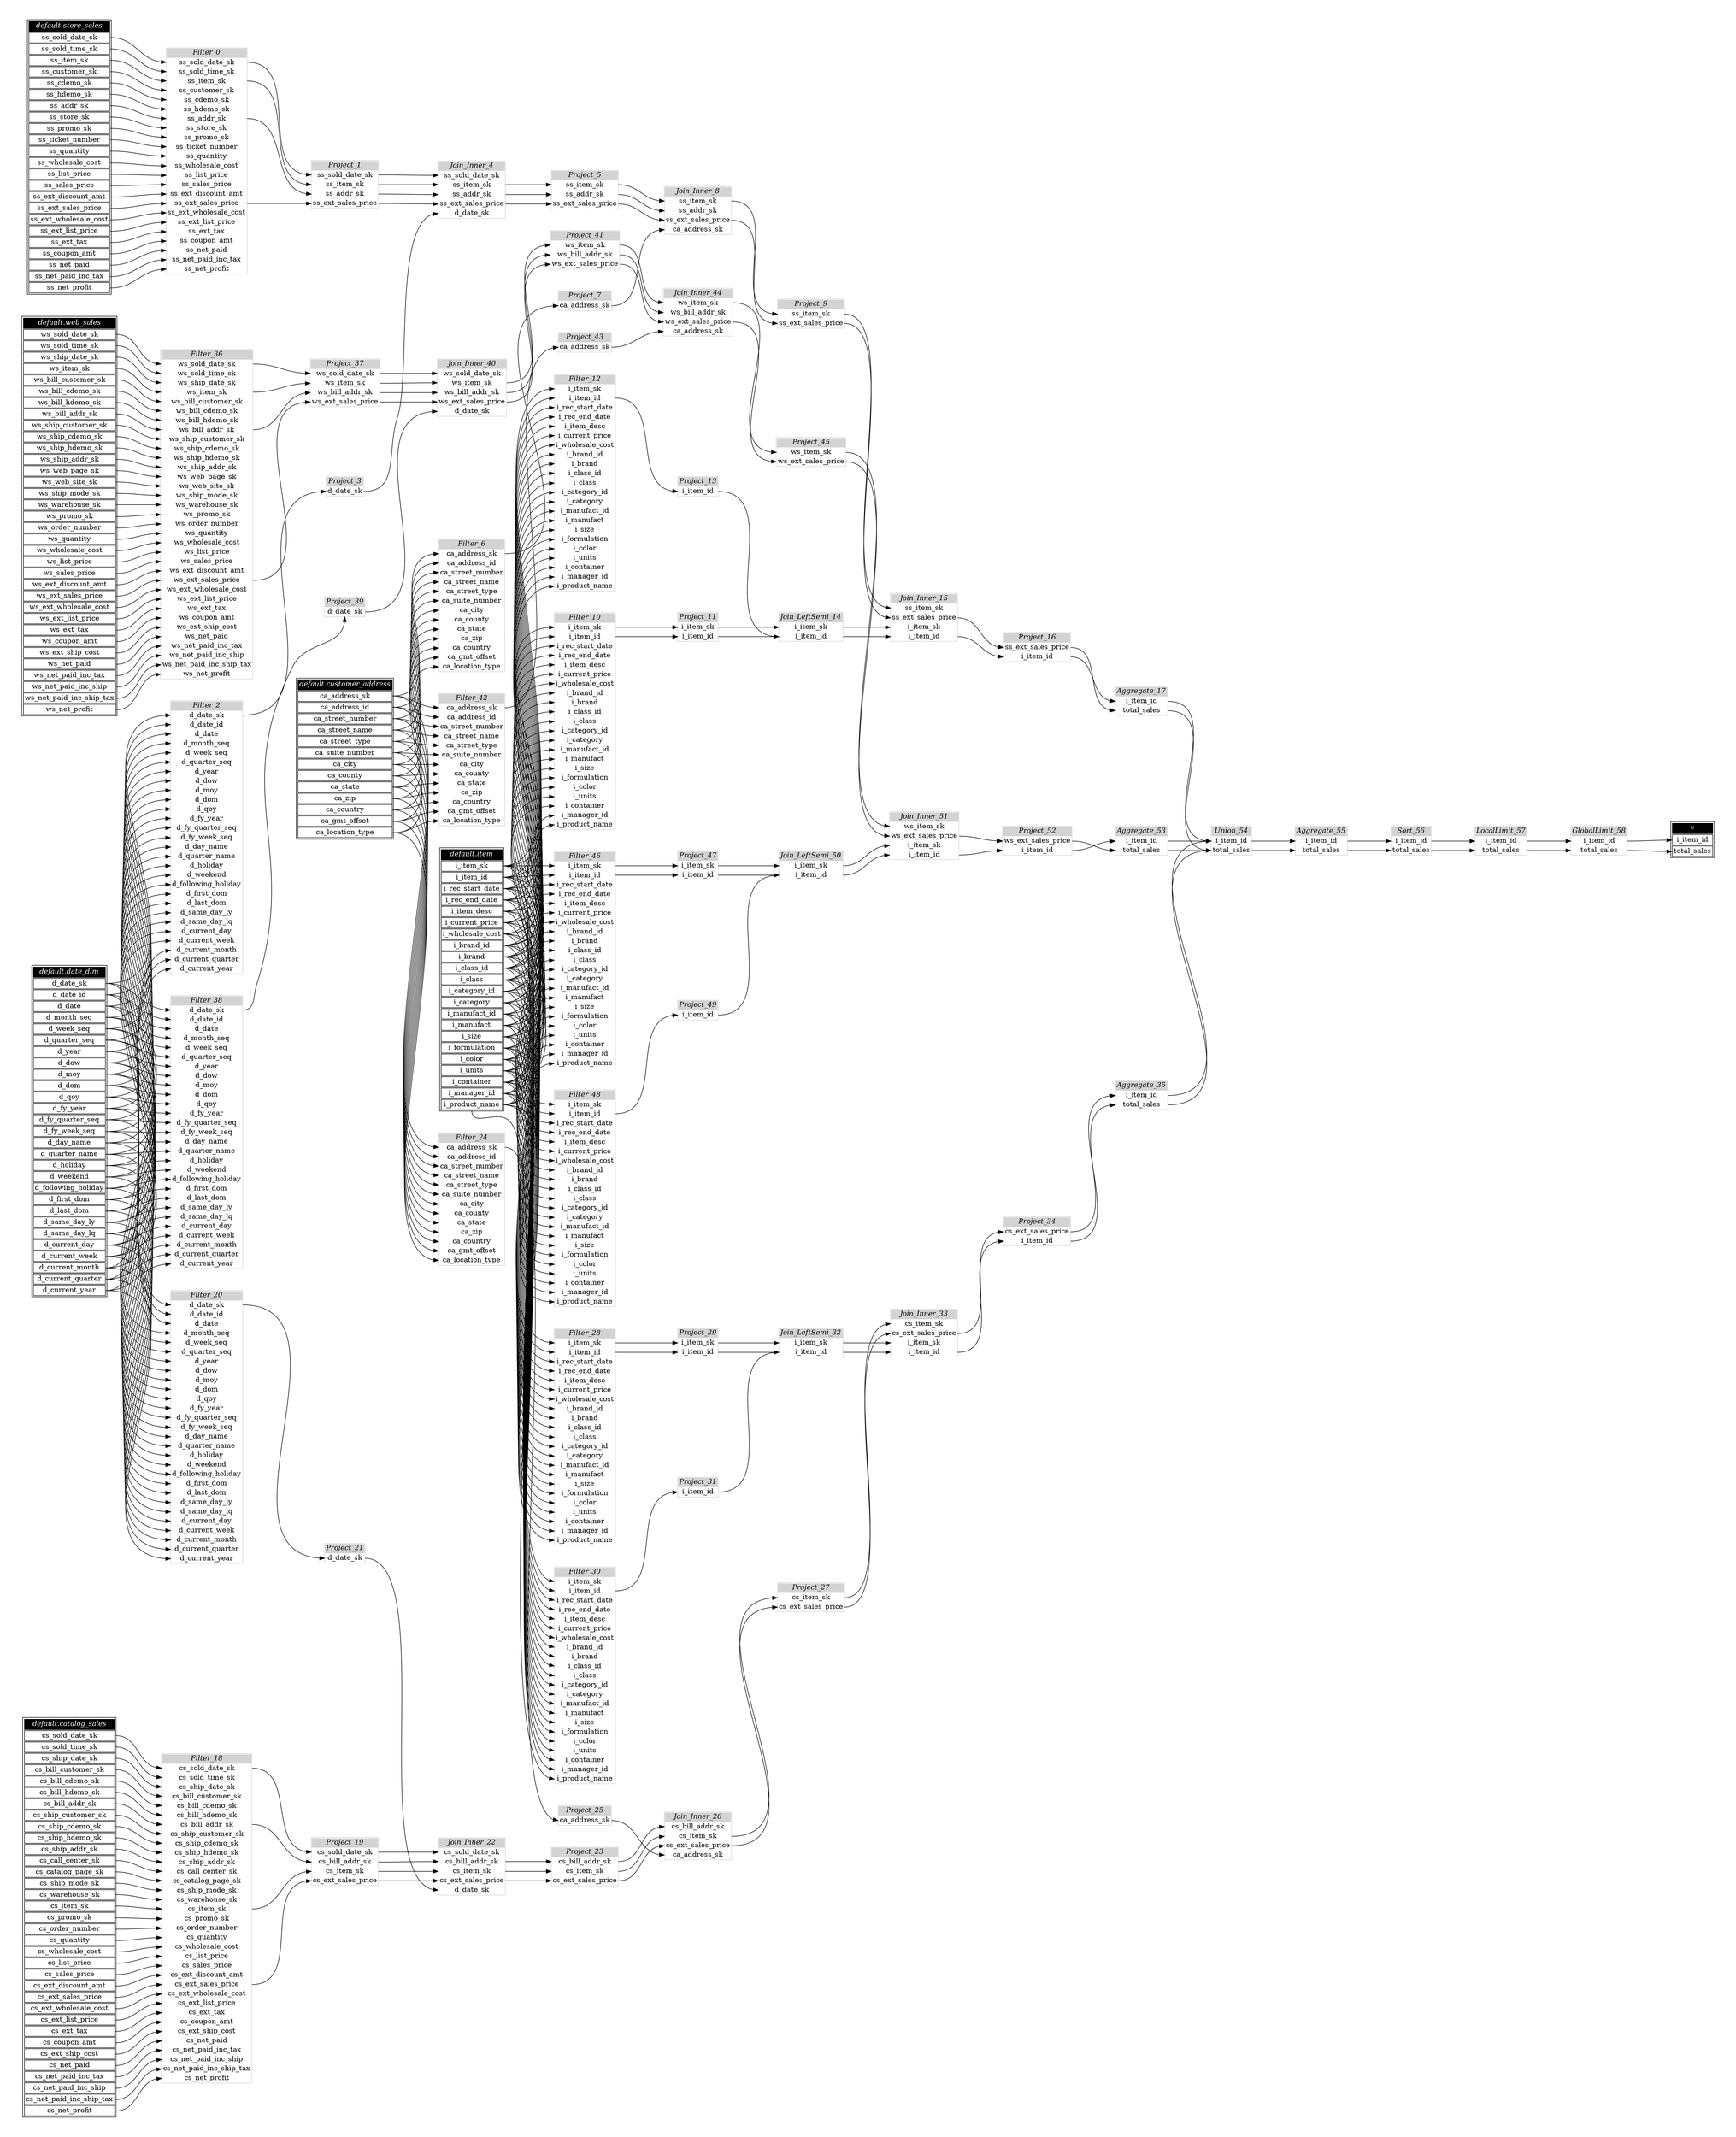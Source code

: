 // Automatically generated by TPCDSFlowTestSuite


digraph {
  graph [pad="0.5" nodesep="0.5" ranksep="1" fontname="Helvetica" rankdir=LR];
  node [shape=plaintext]

  
"Aggregate_17" [label=<
<table color="lightgray" border="1" cellborder="0" cellspacing="0">
  <tr><td bgcolor="lightgray" port="nodeName"><i>Aggregate_17</i></td></tr>
  <tr><td port="0">i_item_id</td></tr>
<tr><td port="1">total_sales</td></tr>
</table>>];
     

"Aggregate_35" [label=<
<table color="lightgray" border="1" cellborder="0" cellspacing="0">
  <tr><td bgcolor="lightgray" port="nodeName"><i>Aggregate_35</i></td></tr>
  <tr><td port="0">i_item_id</td></tr>
<tr><td port="1">total_sales</td></tr>
</table>>];
     

"Aggregate_53" [label=<
<table color="lightgray" border="1" cellborder="0" cellspacing="0">
  <tr><td bgcolor="lightgray" port="nodeName"><i>Aggregate_53</i></td></tr>
  <tr><td port="0">i_item_id</td></tr>
<tr><td port="1">total_sales</td></tr>
</table>>];
     

"Aggregate_55" [label=<
<table color="lightgray" border="1" cellborder="0" cellspacing="0">
  <tr><td bgcolor="lightgray" port="nodeName"><i>Aggregate_55</i></td></tr>
  <tr><td port="0">i_item_id</td></tr>
<tr><td port="1">total_sales</td></tr>
</table>>];
     

"Filter_0" [label=<
<table color="lightgray" border="1" cellborder="0" cellspacing="0">
  <tr><td bgcolor="lightgray" port="nodeName"><i>Filter_0</i></td></tr>
  <tr><td port="0">ss_sold_date_sk</td></tr>
<tr><td port="1">ss_sold_time_sk</td></tr>
<tr><td port="2">ss_item_sk</td></tr>
<tr><td port="3">ss_customer_sk</td></tr>
<tr><td port="4">ss_cdemo_sk</td></tr>
<tr><td port="5">ss_hdemo_sk</td></tr>
<tr><td port="6">ss_addr_sk</td></tr>
<tr><td port="7">ss_store_sk</td></tr>
<tr><td port="8">ss_promo_sk</td></tr>
<tr><td port="9">ss_ticket_number</td></tr>
<tr><td port="10">ss_quantity</td></tr>
<tr><td port="11">ss_wholesale_cost</td></tr>
<tr><td port="12">ss_list_price</td></tr>
<tr><td port="13">ss_sales_price</td></tr>
<tr><td port="14">ss_ext_discount_amt</td></tr>
<tr><td port="15">ss_ext_sales_price</td></tr>
<tr><td port="16">ss_ext_wholesale_cost</td></tr>
<tr><td port="17">ss_ext_list_price</td></tr>
<tr><td port="18">ss_ext_tax</td></tr>
<tr><td port="19">ss_coupon_amt</td></tr>
<tr><td port="20">ss_net_paid</td></tr>
<tr><td port="21">ss_net_paid_inc_tax</td></tr>
<tr><td port="22">ss_net_profit</td></tr>
</table>>];
     

"Filter_10" [label=<
<table color="lightgray" border="1" cellborder="0" cellspacing="0">
  <tr><td bgcolor="lightgray" port="nodeName"><i>Filter_10</i></td></tr>
  <tr><td port="0">i_item_sk</td></tr>
<tr><td port="1">i_item_id</td></tr>
<tr><td port="2">i_rec_start_date</td></tr>
<tr><td port="3">i_rec_end_date</td></tr>
<tr><td port="4">i_item_desc</td></tr>
<tr><td port="5">i_current_price</td></tr>
<tr><td port="6">i_wholesale_cost</td></tr>
<tr><td port="7">i_brand_id</td></tr>
<tr><td port="8">i_brand</td></tr>
<tr><td port="9">i_class_id</td></tr>
<tr><td port="10">i_class</td></tr>
<tr><td port="11">i_category_id</td></tr>
<tr><td port="12">i_category</td></tr>
<tr><td port="13">i_manufact_id</td></tr>
<tr><td port="14">i_manufact</td></tr>
<tr><td port="15">i_size</td></tr>
<tr><td port="16">i_formulation</td></tr>
<tr><td port="17">i_color</td></tr>
<tr><td port="18">i_units</td></tr>
<tr><td port="19">i_container</td></tr>
<tr><td port="20">i_manager_id</td></tr>
<tr><td port="21">i_product_name</td></tr>
</table>>];
     

"Filter_12" [label=<
<table color="lightgray" border="1" cellborder="0" cellspacing="0">
  <tr><td bgcolor="lightgray" port="nodeName"><i>Filter_12</i></td></tr>
  <tr><td port="0">i_item_sk</td></tr>
<tr><td port="1">i_item_id</td></tr>
<tr><td port="2">i_rec_start_date</td></tr>
<tr><td port="3">i_rec_end_date</td></tr>
<tr><td port="4">i_item_desc</td></tr>
<tr><td port="5">i_current_price</td></tr>
<tr><td port="6">i_wholesale_cost</td></tr>
<tr><td port="7">i_brand_id</td></tr>
<tr><td port="8">i_brand</td></tr>
<tr><td port="9">i_class_id</td></tr>
<tr><td port="10">i_class</td></tr>
<tr><td port="11">i_category_id</td></tr>
<tr><td port="12">i_category</td></tr>
<tr><td port="13">i_manufact_id</td></tr>
<tr><td port="14">i_manufact</td></tr>
<tr><td port="15">i_size</td></tr>
<tr><td port="16">i_formulation</td></tr>
<tr><td port="17">i_color</td></tr>
<tr><td port="18">i_units</td></tr>
<tr><td port="19">i_container</td></tr>
<tr><td port="20">i_manager_id</td></tr>
<tr><td port="21">i_product_name</td></tr>
</table>>];
     

"Filter_18" [label=<
<table color="lightgray" border="1" cellborder="0" cellspacing="0">
  <tr><td bgcolor="lightgray" port="nodeName"><i>Filter_18</i></td></tr>
  <tr><td port="0">cs_sold_date_sk</td></tr>
<tr><td port="1">cs_sold_time_sk</td></tr>
<tr><td port="2">cs_ship_date_sk</td></tr>
<tr><td port="3">cs_bill_customer_sk</td></tr>
<tr><td port="4">cs_bill_cdemo_sk</td></tr>
<tr><td port="5">cs_bill_hdemo_sk</td></tr>
<tr><td port="6">cs_bill_addr_sk</td></tr>
<tr><td port="7">cs_ship_customer_sk</td></tr>
<tr><td port="8">cs_ship_cdemo_sk</td></tr>
<tr><td port="9">cs_ship_hdemo_sk</td></tr>
<tr><td port="10">cs_ship_addr_sk</td></tr>
<tr><td port="11">cs_call_center_sk</td></tr>
<tr><td port="12">cs_catalog_page_sk</td></tr>
<tr><td port="13">cs_ship_mode_sk</td></tr>
<tr><td port="14">cs_warehouse_sk</td></tr>
<tr><td port="15">cs_item_sk</td></tr>
<tr><td port="16">cs_promo_sk</td></tr>
<tr><td port="17">cs_order_number</td></tr>
<tr><td port="18">cs_quantity</td></tr>
<tr><td port="19">cs_wholesale_cost</td></tr>
<tr><td port="20">cs_list_price</td></tr>
<tr><td port="21">cs_sales_price</td></tr>
<tr><td port="22">cs_ext_discount_amt</td></tr>
<tr><td port="23">cs_ext_sales_price</td></tr>
<tr><td port="24">cs_ext_wholesale_cost</td></tr>
<tr><td port="25">cs_ext_list_price</td></tr>
<tr><td port="26">cs_ext_tax</td></tr>
<tr><td port="27">cs_coupon_amt</td></tr>
<tr><td port="28">cs_ext_ship_cost</td></tr>
<tr><td port="29">cs_net_paid</td></tr>
<tr><td port="30">cs_net_paid_inc_tax</td></tr>
<tr><td port="31">cs_net_paid_inc_ship</td></tr>
<tr><td port="32">cs_net_paid_inc_ship_tax</td></tr>
<tr><td port="33">cs_net_profit</td></tr>
</table>>];
     

"Filter_2" [label=<
<table color="lightgray" border="1" cellborder="0" cellspacing="0">
  <tr><td bgcolor="lightgray" port="nodeName"><i>Filter_2</i></td></tr>
  <tr><td port="0">d_date_sk</td></tr>
<tr><td port="1">d_date_id</td></tr>
<tr><td port="2">d_date</td></tr>
<tr><td port="3">d_month_seq</td></tr>
<tr><td port="4">d_week_seq</td></tr>
<tr><td port="5">d_quarter_seq</td></tr>
<tr><td port="6">d_year</td></tr>
<tr><td port="7">d_dow</td></tr>
<tr><td port="8">d_moy</td></tr>
<tr><td port="9">d_dom</td></tr>
<tr><td port="10">d_qoy</td></tr>
<tr><td port="11">d_fy_year</td></tr>
<tr><td port="12">d_fy_quarter_seq</td></tr>
<tr><td port="13">d_fy_week_seq</td></tr>
<tr><td port="14">d_day_name</td></tr>
<tr><td port="15">d_quarter_name</td></tr>
<tr><td port="16">d_holiday</td></tr>
<tr><td port="17">d_weekend</td></tr>
<tr><td port="18">d_following_holiday</td></tr>
<tr><td port="19">d_first_dom</td></tr>
<tr><td port="20">d_last_dom</td></tr>
<tr><td port="21">d_same_day_ly</td></tr>
<tr><td port="22">d_same_day_lq</td></tr>
<tr><td port="23">d_current_day</td></tr>
<tr><td port="24">d_current_week</td></tr>
<tr><td port="25">d_current_month</td></tr>
<tr><td port="26">d_current_quarter</td></tr>
<tr><td port="27">d_current_year</td></tr>
</table>>];
     

"Filter_20" [label=<
<table color="lightgray" border="1" cellborder="0" cellspacing="0">
  <tr><td bgcolor="lightgray" port="nodeName"><i>Filter_20</i></td></tr>
  <tr><td port="0">d_date_sk</td></tr>
<tr><td port="1">d_date_id</td></tr>
<tr><td port="2">d_date</td></tr>
<tr><td port="3">d_month_seq</td></tr>
<tr><td port="4">d_week_seq</td></tr>
<tr><td port="5">d_quarter_seq</td></tr>
<tr><td port="6">d_year</td></tr>
<tr><td port="7">d_dow</td></tr>
<tr><td port="8">d_moy</td></tr>
<tr><td port="9">d_dom</td></tr>
<tr><td port="10">d_qoy</td></tr>
<tr><td port="11">d_fy_year</td></tr>
<tr><td port="12">d_fy_quarter_seq</td></tr>
<tr><td port="13">d_fy_week_seq</td></tr>
<tr><td port="14">d_day_name</td></tr>
<tr><td port="15">d_quarter_name</td></tr>
<tr><td port="16">d_holiday</td></tr>
<tr><td port="17">d_weekend</td></tr>
<tr><td port="18">d_following_holiday</td></tr>
<tr><td port="19">d_first_dom</td></tr>
<tr><td port="20">d_last_dom</td></tr>
<tr><td port="21">d_same_day_ly</td></tr>
<tr><td port="22">d_same_day_lq</td></tr>
<tr><td port="23">d_current_day</td></tr>
<tr><td port="24">d_current_week</td></tr>
<tr><td port="25">d_current_month</td></tr>
<tr><td port="26">d_current_quarter</td></tr>
<tr><td port="27">d_current_year</td></tr>
</table>>];
     

"Filter_24" [label=<
<table color="lightgray" border="1" cellborder="0" cellspacing="0">
  <tr><td bgcolor="lightgray" port="nodeName"><i>Filter_24</i></td></tr>
  <tr><td port="0">ca_address_sk</td></tr>
<tr><td port="1">ca_address_id</td></tr>
<tr><td port="2">ca_street_number</td></tr>
<tr><td port="3">ca_street_name</td></tr>
<tr><td port="4">ca_street_type</td></tr>
<tr><td port="5">ca_suite_number</td></tr>
<tr><td port="6">ca_city</td></tr>
<tr><td port="7">ca_county</td></tr>
<tr><td port="8">ca_state</td></tr>
<tr><td port="9">ca_zip</td></tr>
<tr><td port="10">ca_country</td></tr>
<tr><td port="11">ca_gmt_offset</td></tr>
<tr><td port="12">ca_location_type</td></tr>
</table>>];
     

"Filter_28" [label=<
<table color="lightgray" border="1" cellborder="0" cellspacing="0">
  <tr><td bgcolor="lightgray" port="nodeName"><i>Filter_28</i></td></tr>
  <tr><td port="0">i_item_sk</td></tr>
<tr><td port="1">i_item_id</td></tr>
<tr><td port="2">i_rec_start_date</td></tr>
<tr><td port="3">i_rec_end_date</td></tr>
<tr><td port="4">i_item_desc</td></tr>
<tr><td port="5">i_current_price</td></tr>
<tr><td port="6">i_wholesale_cost</td></tr>
<tr><td port="7">i_brand_id</td></tr>
<tr><td port="8">i_brand</td></tr>
<tr><td port="9">i_class_id</td></tr>
<tr><td port="10">i_class</td></tr>
<tr><td port="11">i_category_id</td></tr>
<tr><td port="12">i_category</td></tr>
<tr><td port="13">i_manufact_id</td></tr>
<tr><td port="14">i_manufact</td></tr>
<tr><td port="15">i_size</td></tr>
<tr><td port="16">i_formulation</td></tr>
<tr><td port="17">i_color</td></tr>
<tr><td port="18">i_units</td></tr>
<tr><td port="19">i_container</td></tr>
<tr><td port="20">i_manager_id</td></tr>
<tr><td port="21">i_product_name</td></tr>
</table>>];
     

"Filter_30" [label=<
<table color="lightgray" border="1" cellborder="0" cellspacing="0">
  <tr><td bgcolor="lightgray" port="nodeName"><i>Filter_30</i></td></tr>
  <tr><td port="0">i_item_sk</td></tr>
<tr><td port="1">i_item_id</td></tr>
<tr><td port="2">i_rec_start_date</td></tr>
<tr><td port="3">i_rec_end_date</td></tr>
<tr><td port="4">i_item_desc</td></tr>
<tr><td port="5">i_current_price</td></tr>
<tr><td port="6">i_wholesale_cost</td></tr>
<tr><td port="7">i_brand_id</td></tr>
<tr><td port="8">i_brand</td></tr>
<tr><td port="9">i_class_id</td></tr>
<tr><td port="10">i_class</td></tr>
<tr><td port="11">i_category_id</td></tr>
<tr><td port="12">i_category</td></tr>
<tr><td port="13">i_manufact_id</td></tr>
<tr><td port="14">i_manufact</td></tr>
<tr><td port="15">i_size</td></tr>
<tr><td port="16">i_formulation</td></tr>
<tr><td port="17">i_color</td></tr>
<tr><td port="18">i_units</td></tr>
<tr><td port="19">i_container</td></tr>
<tr><td port="20">i_manager_id</td></tr>
<tr><td port="21">i_product_name</td></tr>
</table>>];
     

"Filter_36" [label=<
<table color="lightgray" border="1" cellborder="0" cellspacing="0">
  <tr><td bgcolor="lightgray" port="nodeName"><i>Filter_36</i></td></tr>
  <tr><td port="0">ws_sold_date_sk</td></tr>
<tr><td port="1">ws_sold_time_sk</td></tr>
<tr><td port="2">ws_ship_date_sk</td></tr>
<tr><td port="3">ws_item_sk</td></tr>
<tr><td port="4">ws_bill_customer_sk</td></tr>
<tr><td port="5">ws_bill_cdemo_sk</td></tr>
<tr><td port="6">ws_bill_hdemo_sk</td></tr>
<tr><td port="7">ws_bill_addr_sk</td></tr>
<tr><td port="8">ws_ship_customer_sk</td></tr>
<tr><td port="9">ws_ship_cdemo_sk</td></tr>
<tr><td port="10">ws_ship_hdemo_sk</td></tr>
<tr><td port="11">ws_ship_addr_sk</td></tr>
<tr><td port="12">ws_web_page_sk</td></tr>
<tr><td port="13">ws_web_site_sk</td></tr>
<tr><td port="14">ws_ship_mode_sk</td></tr>
<tr><td port="15">ws_warehouse_sk</td></tr>
<tr><td port="16">ws_promo_sk</td></tr>
<tr><td port="17">ws_order_number</td></tr>
<tr><td port="18">ws_quantity</td></tr>
<tr><td port="19">ws_wholesale_cost</td></tr>
<tr><td port="20">ws_list_price</td></tr>
<tr><td port="21">ws_sales_price</td></tr>
<tr><td port="22">ws_ext_discount_amt</td></tr>
<tr><td port="23">ws_ext_sales_price</td></tr>
<tr><td port="24">ws_ext_wholesale_cost</td></tr>
<tr><td port="25">ws_ext_list_price</td></tr>
<tr><td port="26">ws_ext_tax</td></tr>
<tr><td port="27">ws_coupon_amt</td></tr>
<tr><td port="28">ws_ext_ship_cost</td></tr>
<tr><td port="29">ws_net_paid</td></tr>
<tr><td port="30">ws_net_paid_inc_tax</td></tr>
<tr><td port="31">ws_net_paid_inc_ship</td></tr>
<tr><td port="32">ws_net_paid_inc_ship_tax</td></tr>
<tr><td port="33">ws_net_profit</td></tr>
</table>>];
     

"Filter_38" [label=<
<table color="lightgray" border="1" cellborder="0" cellspacing="0">
  <tr><td bgcolor="lightgray" port="nodeName"><i>Filter_38</i></td></tr>
  <tr><td port="0">d_date_sk</td></tr>
<tr><td port="1">d_date_id</td></tr>
<tr><td port="2">d_date</td></tr>
<tr><td port="3">d_month_seq</td></tr>
<tr><td port="4">d_week_seq</td></tr>
<tr><td port="5">d_quarter_seq</td></tr>
<tr><td port="6">d_year</td></tr>
<tr><td port="7">d_dow</td></tr>
<tr><td port="8">d_moy</td></tr>
<tr><td port="9">d_dom</td></tr>
<tr><td port="10">d_qoy</td></tr>
<tr><td port="11">d_fy_year</td></tr>
<tr><td port="12">d_fy_quarter_seq</td></tr>
<tr><td port="13">d_fy_week_seq</td></tr>
<tr><td port="14">d_day_name</td></tr>
<tr><td port="15">d_quarter_name</td></tr>
<tr><td port="16">d_holiday</td></tr>
<tr><td port="17">d_weekend</td></tr>
<tr><td port="18">d_following_holiday</td></tr>
<tr><td port="19">d_first_dom</td></tr>
<tr><td port="20">d_last_dom</td></tr>
<tr><td port="21">d_same_day_ly</td></tr>
<tr><td port="22">d_same_day_lq</td></tr>
<tr><td port="23">d_current_day</td></tr>
<tr><td port="24">d_current_week</td></tr>
<tr><td port="25">d_current_month</td></tr>
<tr><td port="26">d_current_quarter</td></tr>
<tr><td port="27">d_current_year</td></tr>
</table>>];
     

"Filter_42" [label=<
<table color="lightgray" border="1" cellborder="0" cellspacing="0">
  <tr><td bgcolor="lightgray" port="nodeName"><i>Filter_42</i></td></tr>
  <tr><td port="0">ca_address_sk</td></tr>
<tr><td port="1">ca_address_id</td></tr>
<tr><td port="2">ca_street_number</td></tr>
<tr><td port="3">ca_street_name</td></tr>
<tr><td port="4">ca_street_type</td></tr>
<tr><td port="5">ca_suite_number</td></tr>
<tr><td port="6">ca_city</td></tr>
<tr><td port="7">ca_county</td></tr>
<tr><td port="8">ca_state</td></tr>
<tr><td port="9">ca_zip</td></tr>
<tr><td port="10">ca_country</td></tr>
<tr><td port="11">ca_gmt_offset</td></tr>
<tr><td port="12">ca_location_type</td></tr>
</table>>];
     

"Filter_46" [label=<
<table color="lightgray" border="1" cellborder="0" cellspacing="0">
  <tr><td bgcolor="lightgray" port="nodeName"><i>Filter_46</i></td></tr>
  <tr><td port="0">i_item_sk</td></tr>
<tr><td port="1">i_item_id</td></tr>
<tr><td port="2">i_rec_start_date</td></tr>
<tr><td port="3">i_rec_end_date</td></tr>
<tr><td port="4">i_item_desc</td></tr>
<tr><td port="5">i_current_price</td></tr>
<tr><td port="6">i_wholesale_cost</td></tr>
<tr><td port="7">i_brand_id</td></tr>
<tr><td port="8">i_brand</td></tr>
<tr><td port="9">i_class_id</td></tr>
<tr><td port="10">i_class</td></tr>
<tr><td port="11">i_category_id</td></tr>
<tr><td port="12">i_category</td></tr>
<tr><td port="13">i_manufact_id</td></tr>
<tr><td port="14">i_manufact</td></tr>
<tr><td port="15">i_size</td></tr>
<tr><td port="16">i_formulation</td></tr>
<tr><td port="17">i_color</td></tr>
<tr><td port="18">i_units</td></tr>
<tr><td port="19">i_container</td></tr>
<tr><td port="20">i_manager_id</td></tr>
<tr><td port="21">i_product_name</td></tr>
</table>>];
     

"Filter_48" [label=<
<table color="lightgray" border="1" cellborder="0" cellspacing="0">
  <tr><td bgcolor="lightgray" port="nodeName"><i>Filter_48</i></td></tr>
  <tr><td port="0">i_item_sk</td></tr>
<tr><td port="1">i_item_id</td></tr>
<tr><td port="2">i_rec_start_date</td></tr>
<tr><td port="3">i_rec_end_date</td></tr>
<tr><td port="4">i_item_desc</td></tr>
<tr><td port="5">i_current_price</td></tr>
<tr><td port="6">i_wholesale_cost</td></tr>
<tr><td port="7">i_brand_id</td></tr>
<tr><td port="8">i_brand</td></tr>
<tr><td port="9">i_class_id</td></tr>
<tr><td port="10">i_class</td></tr>
<tr><td port="11">i_category_id</td></tr>
<tr><td port="12">i_category</td></tr>
<tr><td port="13">i_manufact_id</td></tr>
<tr><td port="14">i_manufact</td></tr>
<tr><td port="15">i_size</td></tr>
<tr><td port="16">i_formulation</td></tr>
<tr><td port="17">i_color</td></tr>
<tr><td port="18">i_units</td></tr>
<tr><td port="19">i_container</td></tr>
<tr><td port="20">i_manager_id</td></tr>
<tr><td port="21">i_product_name</td></tr>
</table>>];
     

"Filter_6" [label=<
<table color="lightgray" border="1" cellborder="0" cellspacing="0">
  <tr><td bgcolor="lightgray" port="nodeName"><i>Filter_6</i></td></tr>
  <tr><td port="0">ca_address_sk</td></tr>
<tr><td port="1">ca_address_id</td></tr>
<tr><td port="2">ca_street_number</td></tr>
<tr><td port="3">ca_street_name</td></tr>
<tr><td port="4">ca_street_type</td></tr>
<tr><td port="5">ca_suite_number</td></tr>
<tr><td port="6">ca_city</td></tr>
<tr><td port="7">ca_county</td></tr>
<tr><td port="8">ca_state</td></tr>
<tr><td port="9">ca_zip</td></tr>
<tr><td port="10">ca_country</td></tr>
<tr><td port="11">ca_gmt_offset</td></tr>
<tr><td port="12">ca_location_type</td></tr>
</table>>];
     

"GlobalLimit_58" [label=<
<table color="lightgray" border="1" cellborder="0" cellspacing="0">
  <tr><td bgcolor="lightgray" port="nodeName"><i>GlobalLimit_58</i></td></tr>
  <tr><td port="0">i_item_id</td></tr>
<tr><td port="1">total_sales</td></tr>
</table>>];
     

"Join_Inner_15" [label=<
<table color="lightgray" border="1" cellborder="0" cellspacing="0">
  <tr><td bgcolor="lightgray" port="nodeName"><i>Join_Inner_15</i></td></tr>
  <tr><td port="0">ss_item_sk</td></tr>
<tr><td port="1">ss_ext_sales_price</td></tr>
<tr><td port="2">i_item_sk</td></tr>
<tr><td port="3">i_item_id</td></tr>
</table>>];
     

"Join_Inner_22" [label=<
<table color="lightgray" border="1" cellborder="0" cellspacing="0">
  <tr><td bgcolor="lightgray" port="nodeName"><i>Join_Inner_22</i></td></tr>
  <tr><td port="0">cs_sold_date_sk</td></tr>
<tr><td port="1">cs_bill_addr_sk</td></tr>
<tr><td port="2">cs_item_sk</td></tr>
<tr><td port="3">cs_ext_sales_price</td></tr>
<tr><td port="4">d_date_sk</td></tr>
</table>>];
     

"Join_Inner_26" [label=<
<table color="lightgray" border="1" cellborder="0" cellspacing="0">
  <tr><td bgcolor="lightgray" port="nodeName"><i>Join_Inner_26</i></td></tr>
  <tr><td port="0">cs_bill_addr_sk</td></tr>
<tr><td port="1">cs_item_sk</td></tr>
<tr><td port="2">cs_ext_sales_price</td></tr>
<tr><td port="3">ca_address_sk</td></tr>
</table>>];
     

"Join_Inner_33" [label=<
<table color="lightgray" border="1" cellborder="0" cellspacing="0">
  <tr><td bgcolor="lightgray" port="nodeName"><i>Join_Inner_33</i></td></tr>
  <tr><td port="0">cs_item_sk</td></tr>
<tr><td port="1">cs_ext_sales_price</td></tr>
<tr><td port="2">i_item_sk</td></tr>
<tr><td port="3">i_item_id</td></tr>
</table>>];
     

"Join_Inner_4" [label=<
<table color="lightgray" border="1" cellborder="0" cellspacing="0">
  <tr><td bgcolor="lightgray" port="nodeName"><i>Join_Inner_4</i></td></tr>
  <tr><td port="0">ss_sold_date_sk</td></tr>
<tr><td port="1">ss_item_sk</td></tr>
<tr><td port="2">ss_addr_sk</td></tr>
<tr><td port="3">ss_ext_sales_price</td></tr>
<tr><td port="4">d_date_sk</td></tr>
</table>>];
     

"Join_Inner_40" [label=<
<table color="lightgray" border="1" cellborder="0" cellspacing="0">
  <tr><td bgcolor="lightgray" port="nodeName"><i>Join_Inner_40</i></td></tr>
  <tr><td port="0">ws_sold_date_sk</td></tr>
<tr><td port="1">ws_item_sk</td></tr>
<tr><td port="2">ws_bill_addr_sk</td></tr>
<tr><td port="3">ws_ext_sales_price</td></tr>
<tr><td port="4">d_date_sk</td></tr>
</table>>];
     

"Join_Inner_44" [label=<
<table color="lightgray" border="1" cellborder="0" cellspacing="0">
  <tr><td bgcolor="lightgray" port="nodeName"><i>Join_Inner_44</i></td></tr>
  <tr><td port="0">ws_item_sk</td></tr>
<tr><td port="1">ws_bill_addr_sk</td></tr>
<tr><td port="2">ws_ext_sales_price</td></tr>
<tr><td port="3">ca_address_sk</td></tr>
</table>>];
     

"Join_Inner_51" [label=<
<table color="lightgray" border="1" cellborder="0" cellspacing="0">
  <tr><td bgcolor="lightgray" port="nodeName"><i>Join_Inner_51</i></td></tr>
  <tr><td port="0">ws_item_sk</td></tr>
<tr><td port="1">ws_ext_sales_price</td></tr>
<tr><td port="2">i_item_sk</td></tr>
<tr><td port="3">i_item_id</td></tr>
</table>>];
     

"Join_Inner_8" [label=<
<table color="lightgray" border="1" cellborder="0" cellspacing="0">
  <tr><td bgcolor="lightgray" port="nodeName"><i>Join_Inner_8</i></td></tr>
  <tr><td port="0">ss_item_sk</td></tr>
<tr><td port="1">ss_addr_sk</td></tr>
<tr><td port="2">ss_ext_sales_price</td></tr>
<tr><td port="3">ca_address_sk</td></tr>
</table>>];
     

"Join_LeftSemi_14" [label=<
<table color="lightgray" border="1" cellborder="0" cellspacing="0">
  <tr><td bgcolor="lightgray" port="nodeName"><i>Join_LeftSemi_14</i></td></tr>
  <tr><td port="0">i_item_sk</td></tr>
<tr><td port="1">i_item_id</td></tr>
</table>>];
     

"Join_LeftSemi_32" [label=<
<table color="lightgray" border="1" cellborder="0" cellspacing="0">
  <tr><td bgcolor="lightgray" port="nodeName"><i>Join_LeftSemi_32</i></td></tr>
  <tr><td port="0">i_item_sk</td></tr>
<tr><td port="1">i_item_id</td></tr>
</table>>];
     

"Join_LeftSemi_50" [label=<
<table color="lightgray" border="1" cellborder="0" cellspacing="0">
  <tr><td bgcolor="lightgray" port="nodeName"><i>Join_LeftSemi_50</i></td></tr>
  <tr><td port="0">i_item_sk</td></tr>
<tr><td port="1">i_item_id</td></tr>
</table>>];
     

"LocalLimit_57" [label=<
<table color="lightgray" border="1" cellborder="0" cellspacing="0">
  <tr><td bgcolor="lightgray" port="nodeName"><i>LocalLimit_57</i></td></tr>
  <tr><td port="0">i_item_id</td></tr>
<tr><td port="1">total_sales</td></tr>
</table>>];
     

"Project_1" [label=<
<table color="lightgray" border="1" cellborder="0" cellspacing="0">
  <tr><td bgcolor="lightgray" port="nodeName"><i>Project_1</i></td></tr>
  <tr><td port="0">ss_sold_date_sk</td></tr>
<tr><td port="1">ss_item_sk</td></tr>
<tr><td port="2">ss_addr_sk</td></tr>
<tr><td port="3">ss_ext_sales_price</td></tr>
</table>>];
     

"Project_11" [label=<
<table color="lightgray" border="1" cellborder="0" cellspacing="0">
  <tr><td bgcolor="lightgray" port="nodeName"><i>Project_11</i></td></tr>
  <tr><td port="0">i_item_sk</td></tr>
<tr><td port="1">i_item_id</td></tr>
</table>>];
     

"Project_13" [label=<
<table color="lightgray" border="1" cellborder="0" cellspacing="0">
  <tr><td bgcolor="lightgray" port="nodeName"><i>Project_13</i></td></tr>
  <tr><td port="0">i_item_id</td></tr>
</table>>];
     

"Project_16" [label=<
<table color="lightgray" border="1" cellborder="0" cellspacing="0">
  <tr><td bgcolor="lightgray" port="nodeName"><i>Project_16</i></td></tr>
  <tr><td port="0">ss_ext_sales_price</td></tr>
<tr><td port="1">i_item_id</td></tr>
</table>>];
     

"Project_19" [label=<
<table color="lightgray" border="1" cellborder="0" cellspacing="0">
  <tr><td bgcolor="lightgray" port="nodeName"><i>Project_19</i></td></tr>
  <tr><td port="0">cs_sold_date_sk</td></tr>
<tr><td port="1">cs_bill_addr_sk</td></tr>
<tr><td port="2">cs_item_sk</td></tr>
<tr><td port="3">cs_ext_sales_price</td></tr>
</table>>];
     

"Project_21" [label=<
<table color="lightgray" border="1" cellborder="0" cellspacing="0">
  <tr><td bgcolor="lightgray" port="nodeName"><i>Project_21</i></td></tr>
  <tr><td port="0">d_date_sk</td></tr>
</table>>];
     

"Project_23" [label=<
<table color="lightgray" border="1" cellborder="0" cellspacing="0">
  <tr><td bgcolor="lightgray" port="nodeName"><i>Project_23</i></td></tr>
  <tr><td port="0">cs_bill_addr_sk</td></tr>
<tr><td port="1">cs_item_sk</td></tr>
<tr><td port="2">cs_ext_sales_price</td></tr>
</table>>];
     

"Project_25" [label=<
<table color="lightgray" border="1" cellborder="0" cellspacing="0">
  <tr><td bgcolor="lightgray" port="nodeName"><i>Project_25</i></td></tr>
  <tr><td port="0">ca_address_sk</td></tr>
</table>>];
     

"Project_27" [label=<
<table color="lightgray" border="1" cellborder="0" cellspacing="0">
  <tr><td bgcolor="lightgray" port="nodeName"><i>Project_27</i></td></tr>
  <tr><td port="0">cs_item_sk</td></tr>
<tr><td port="1">cs_ext_sales_price</td></tr>
</table>>];
     

"Project_29" [label=<
<table color="lightgray" border="1" cellborder="0" cellspacing="0">
  <tr><td bgcolor="lightgray" port="nodeName"><i>Project_29</i></td></tr>
  <tr><td port="0">i_item_sk</td></tr>
<tr><td port="1">i_item_id</td></tr>
</table>>];
     

"Project_3" [label=<
<table color="lightgray" border="1" cellborder="0" cellspacing="0">
  <tr><td bgcolor="lightgray" port="nodeName"><i>Project_3</i></td></tr>
  <tr><td port="0">d_date_sk</td></tr>
</table>>];
     

"Project_31" [label=<
<table color="lightgray" border="1" cellborder="0" cellspacing="0">
  <tr><td bgcolor="lightgray" port="nodeName"><i>Project_31</i></td></tr>
  <tr><td port="0">i_item_id</td></tr>
</table>>];
     

"Project_34" [label=<
<table color="lightgray" border="1" cellborder="0" cellspacing="0">
  <tr><td bgcolor="lightgray" port="nodeName"><i>Project_34</i></td></tr>
  <tr><td port="0">cs_ext_sales_price</td></tr>
<tr><td port="1">i_item_id</td></tr>
</table>>];
     

"Project_37" [label=<
<table color="lightgray" border="1" cellborder="0" cellspacing="0">
  <tr><td bgcolor="lightgray" port="nodeName"><i>Project_37</i></td></tr>
  <tr><td port="0">ws_sold_date_sk</td></tr>
<tr><td port="1">ws_item_sk</td></tr>
<tr><td port="2">ws_bill_addr_sk</td></tr>
<tr><td port="3">ws_ext_sales_price</td></tr>
</table>>];
     

"Project_39" [label=<
<table color="lightgray" border="1" cellborder="0" cellspacing="0">
  <tr><td bgcolor="lightgray" port="nodeName"><i>Project_39</i></td></tr>
  <tr><td port="0">d_date_sk</td></tr>
</table>>];
     

"Project_41" [label=<
<table color="lightgray" border="1" cellborder="0" cellspacing="0">
  <tr><td bgcolor="lightgray" port="nodeName"><i>Project_41</i></td></tr>
  <tr><td port="0">ws_item_sk</td></tr>
<tr><td port="1">ws_bill_addr_sk</td></tr>
<tr><td port="2">ws_ext_sales_price</td></tr>
</table>>];
     

"Project_43" [label=<
<table color="lightgray" border="1" cellborder="0" cellspacing="0">
  <tr><td bgcolor="lightgray" port="nodeName"><i>Project_43</i></td></tr>
  <tr><td port="0">ca_address_sk</td></tr>
</table>>];
     

"Project_45" [label=<
<table color="lightgray" border="1" cellborder="0" cellspacing="0">
  <tr><td bgcolor="lightgray" port="nodeName"><i>Project_45</i></td></tr>
  <tr><td port="0">ws_item_sk</td></tr>
<tr><td port="1">ws_ext_sales_price</td></tr>
</table>>];
     

"Project_47" [label=<
<table color="lightgray" border="1" cellborder="0" cellspacing="0">
  <tr><td bgcolor="lightgray" port="nodeName"><i>Project_47</i></td></tr>
  <tr><td port="0">i_item_sk</td></tr>
<tr><td port="1">i_item_id</td></tr>
</table>>];
     

"Project_49" [label=<
<table color="lightgray" border="1" cellborder="0" cellspacing="0">
  <tr><td bgcolor="lightgray" port="nodeName"><i>Project_49</i></td></tr>
  <tr><td port="0">i_item_id</td></tr>
</table>>];
     

"Project_5" [label=<
<table color="lightgray" border="1" cellborder="0" cellspacing="0">
  <tr><td bgcolor="lightgray" port="nodeName"><i>Project_5</i></td></tr>
  <tr><td port="0">ss_item_sk</td></tr>
<tr><td port="1">ss_addr_sk</td></tr>
<tr><td port="2">ss_ext_sales_price</td></tr>
</table>>];
     

"Project_52" [label=<
<table color="lightgray" border="1" cellborder="0" cellspacing="0">
  <tr><td bgcolor="lightgray" port="nodeName"><i>Project_52</i></td></tr>
  <tr><td port="0">ws_ext_sales_price</td></tr>
<tr><td port="1">i_item_id</td></tr>
</table>>];
     

"Project_7" [label=<
<table color="lightgray" border="1" cellborder="0" cellspacing="0">
  <tr><td bgcolor="lightgray" port="nodeName"><i>Project_7</i></td></tr>
  <tr><td port="0">ca_address_sk</td></tr>
</table>>];
     

"Project_9" [label=<
<table color="lightgray" border="1" cellborder="0" cellspacing="0">
  <tr><td bgcolor="lightgray" port="nodeName"><i>Project_9</i></td></tr>
  <tr><td port="0">ss_item_sk</td></tr>
<tr><td port="1">ss_ext_sales_price</td></tr>
</table>>];
     

"Sort_56" [label=<
<table color="lightgray" border="1" cellborder="0" cellspacing="0">
  <tr><td bgcolor="lightgray" port="nodeName"><i>Sort_56</i></td></tr>
  <tr><td port="0">i_item_id</td></tr>
<tr><td port="1">total_sales</td></tr>
</table>>];
     

"Union_54" [label=<
<table color="lightgray" border="1" cellborder="0" cellspacing="0">
  <tr><td bgcolor="lightgray" port="nodeName"><i>Union_54</i></td></tr>
  <tr><td port="0">i_item_id</td></tr>
<tr><td port="1">total_sales</td></tr>
</table>>];
     

"default.catalog_sales" [color="black" label=<
<table>
  <tr><td bgcolor="black" port="nodeName"><i><font color="white">default.catalog_sales</font></i></td></tr>
  <tr><td port="0">cs_sold_date_sk</td></tr>
<tr><td port="1">cs_sold_time_sk</td></tr>
<tr><td port="2">cs_ship_date_sk</td></tr>
<tr><td port="3">cs_bill_customer_sk</td></tr>
<tr><td port="4">cs_bill_cdemo_sk</td></tr>
<tr><td port="5">cs_bill_hdemo_sk</td></tr>
<tr><td port="6">cs_bill_addr_sk</td></tr>
<tr><td port="7">cs_ship_customer_sk</td></tr>
<tr><td port="8">cs_ship_cdemo_sk</td></tr>
<tr><td port="9">cs_ship_hdemo_sk</td></tr>
<tr><td port="10">cs_ship_addr_sk</td></tr>
<tr><td port="11">cs_call_center_sk</td></tr>
<tr><td port="12">cs_catalog_page_sk</td></tr>
<tr><td port="13">cs_ship_mode_sk</td></tr>
<tr><td port="14">cs_warehouse_sk</td></tr>
<tr><td port="15">cs_item_sk</td></tr>
<tr><td port="16">cs_promo_sk</td></tr>
<tr><td port="17">cs_order_number</td></tr>
<tr><td port="18">cs_quantity</td></tr>
<tr><td port="19">cs_wholesale_cost</td></tr>
<tr><td port="20">cs_list_price</td></tr>
<tr><td port="21">cs_sales_price</td></tr>
<tr><td port="22">cs_ext_discount_amt</td></tr>
<tr><td port="23">cs_ext_sales_price</td></tr>
<tr><td port="24">cs_ext_wholesale_cost</td></tr>
<tr><td port="25">cs_ext_list_price</td></tr>
<tr><td port="26">cs_ext_tax</td></tr>
<tr><td port="27">cs_coupon_amt</td></tr>
<tr><td port="28">cs_ext_ship_cost</td></tr>
<tr><td port="29">cs_net_paid</td></tr>
<tr><td port="30">cs_net_paid_inc_tax</td></tr>
<tr><td port="31">cs_net_paid_inc_ship</td></tr>
<tr><td port="32">cs_net_paid_inc_ship_tax</td></tr>
<tr><td port="33">cs_net_profit</td></tr>
</table>>];
     

"default.customer_address" [color="black" label=<
<table>
  <tr><td bgcolor="black" port="nodeName"><i><font color="white">default.customer_address</font></i></td></tr>
  <tr><td port="0">ca_address_sk</td></tr>
<tr><td port="1">ca_address_id</td></tr>
<tr><td port="2">ca_street_number</td></tr>
<tr><td port="3">ca_street_name</td></tr>
<tr><td port="4">ca_street_type</td></tr>
<tr><td port="5">ca_suite_number</td></tr>
<tr><td port="6">ca_city</td></tr>
<tr><td port="7">ca_county</td></tr>
<tr><td port="8">ca_state</td></tr>
<tr><td port="9">ca_zip</td></tr>
<tr><td port="10">ca_country</td></tr>
<tr><td port="11">ca_gmt_offset</td></tr>
<tr><td port="12">ca_location_type</td></tr>
</table>>];
     

"default.date_dim" [color="black" label=<
<table>
  <tr><td bgcolor="black" port="nodeName"><i><font color="white">default.date_dim</font></i></td></tr>
  <tr><td port="0">d_date_sk</td></tr>
<tr><td port="1">d_date_id</td></tr>
<tr><td port="2">d_date</td></tr>
<tr><td port="3">d_month_seq</td></tr>
<tr><td port="4">d_week_seq</td></tr>
<tr><td port="5">d_quarter_seq</td></tr>
<tr><td port="6">d_year</td></tr>
<tr><td port="7">d_dow</td></tr>
<tr><td port="8">d_moy</td></tr>
<tr><td port="9">d_dom</td></tr>
<tr><td port="10">d_qoy</td></tr>
<tr><td port="11">d_fy_year</td></tr>
<tr><td port="12">d_fy_quarter_seq</td></tr>
<tr><td port="13">d_fy_week_seq</td></tr>
<tr><td port="14">d_day_name</td></tr>
<tr><td port="15">d_quarter_name</td></tr>
<tr><td port="16">d_holiday</td></tr>
<tr><td port="17">d_weekend</td></tr>
<tr><td port="18">d_following_holiday</td></tr>
<tr><td port="19">d_first_dom</td></tr>
<tr><td port="20">d_last_dom</td></tr>
<tr><td port="21">d_same_day_ly</td></tr>
<tr><td port="22">d_same_day_lq</td></tr>
<tr><td port="23">d_current_day</td></tr>
<tr><td port="24">d_current_week</td></tr>
<tr><td port="25">d_current_month</td></tr>
<tr><td port="26">d_current_quarter</td></tr>
<tr><td port="27">d_current_year</td></tr>
</table>>];
     

"default.item" [color="black" label=<
<table>
  <tr><td bgcolor="black" port="nodeName"><i><font color="white">default.item</font></i></td></tr>
  <tr><td port="0">i_item_sk</td></tr>
<tr><td port="1">i_item_id</td></tr>
<tr><td port="2">i_rec_start_date</td></tr>
<tr><td port="3">i_rec_end_date</td></tr>
<tr><td port="4">i_item_desc</td></tr>
<tr><td port="5">i_current_price</td></tr>
<tr><td port="6">i_wholesale_cost</td></tr>
<tr><td port="7">i_brand_id</td></tr>
<tr><td port="8">i_brand</td></tr>
<tr><td port="9">i_class_id</td></tr>
<tr><td port="10">i_class</td></tr>
<tr><td port="11">i_category_id</td></tr>
<tr><td port="12">i_category</td></tr>
<tr><td port="13">i_manufact_id</td></tr>
<tr><td port="14">i_manufact</td></tr>
<tr><td port="15">i_size</td></tr>
<tr><td port="16">i_formulation</td></tr>
<tr><td port="17">i_color</td></tr>
<tr><td port="18">i_units</td></tr>
<tr><td port="19">i_container</td></tr>
<tr><td port="20">i_manager_id</td></tr>
<tr><td port="21">i_product_name</td></tr>
</table>>];
     

"default.store_sales" [color="black" label=<
<table>
  <tr><td bgcolor="black" port="nodeName"><i><font color="white">default.store_sales</font></i></td></tr>
  <tr><td port="0">ss_sold_date_sk</td></tr>
<tr><td port="1">ss_sold_time_sk</td></tr>
<tr><td port="2">ss_item_sk</td></tr>
<tr><td port="3">ss_customer_sk</td></tr>
<tr><td port="4">ss_cdemo_sk</td></tr>
<tr><td port="5">ss_hdemo_sk</td></tr>
<tr><td port="6">ss_addr_sk</td></tr>
<tr><td port="7">ss_store_sk</td></tr>
<tr><td port="8">ss_promo_sk</td></tr>
<tr><td port="9">ss_ticket_number</td></tr>
<tr><td port="10">ss_quantity</td></tr>
<tr><td port="11">ss_wholesale_cost</td></tr>
<tr><td port="12">ss_list_price</td></tr>
<tr><td port="13">ss_sales_price</td></tr>
<tr><td port="14">ss_ext_discount_amt</td></tr>
<tr><td port="15">ss_ext_sales_price</td></tr>
<tr><td port="16">ss_ext_wholesale_cost</td></tr>
<tr><td port="17">ss_ext_list_price</td></tr>
<tr><td port="18">ss_ext_tax</td></tr>
<tr><td port="19">ss_coupon_amt</td></tr>
<tr><td port="20">ss_net_paid</td></tr>
<tr><td port="21">ss_net_paid_inc_tax</td></tr>
<tr><td port="22">ss_net_profit</td></tr>
</table>>];
     

"default.web_sales" [color="black" label=<
<table>
  <tr><td bgcolor="black" port="nodeName"><i><font color="white">default.web_sales</font></i></td></tr>
  <tr><td port="0">ws_sold_date_sk</td></tr>
<tr><td port="1">ws_sold_time_sk</td></tr>
<tr><td port="2">ws_ship_date_sk</td></tr>
<tr><td port="3">ws_item_sk</td></tr>
<tr><td port="4">ws_bill_customer_sk</td></tr>
<tr><td port="5">ws_bill_cdemo_sk</td></tr>
<tr><td port="6">ws_bill_hdemo_sk</td></tr>
<tr><td port="7">ws_bill_addr_sk</td></tr>
<tr><td port="8">ws_ship_customer_sk</td></tr>
<tr><td port="9">ws_ship_cdemo_sk</td></tr>
<tr><td port="10">ws_ship_hdemo_sk</td></tr>
<tr><td port="11">ws_ship_addr_sk</td></tr>
<tr><td port="12">ws_web_page_sk</td></tr>
<tr><td port="13">ws_web_site_sk</td></tr>
<tr><td port="14">ws_ship_mode_sk</td></tr>
<tr><td port="15">ws_warehouse_sk</td></tr>
<tr><td port="16">ws_promo_sk</td></tr>
<tr><td port="17">ws_order_number</td></tr>
<tr><td port="18">ws_quantity</td></tr>
<tr><td port="19">ws_wholesale_cost</td></tr>
<tr><td port="20">ws_list_price</td></tr>
<tr><td port="21">ws_sales_price</td></tr>
<tr><td port="22">ws_ext_discount_amt</td></tr>
<tr><td port="23">ws_ext_sales_price</td></tr>
<tr><td port="24">ws_ext_wholesale_cost</td></tr>
<tr><td port="25">ws_ext_list_price</td></tr>
<tr><td port="26">ws_ext_tax</td></tr>
<tr><td port="27">ws_coupon_amt</td></tr>
<tr><td port="28">ws_ext_ship_cost</td></tr>
<tr><td port="29">ws_net_paid</td></tr>
<tr><td port="30">ws_net_paid_inc_tax</td></tr>
<tr><td port="31">ws_net_paid_inc_ship</td></tr>
<tr><td port="32">ws_net_paid_inc_ship_tax</td></tr>
<tr><td port="33">ws_net_profit</td></tr>
</table>>];
     

"v" [color="black" label=<
<table>
  <tr><td bgcolor="black" port="nodeName"><i><font color="white">v</font></i></td></tr>
  <tr><td port="0">i_item_id</td></tr>
<tr><td port="1">total_sales</td></tr>
</table>>];
     
  "Aggregate_17":0 -> "Union_54":0
"Aggregate_17":1 -> "Union_54":1
"Aggregate_35":0 -> "Union_54":0
"Aggregate_35":1 -> "Union_54":1
"Aggregate_53":0 -> "Union_54":0
"Aggregate_53":1 -> "Union_54":1
"Aggregate_55":0 -> "Sort_56":0;
"Aggregate_55":1 -> "Sort_56":1;
"Filter_0":0 -> "Project_1":0;
"Filter_0":15 -> "Project_1":3;
"Filter_0":2 -> "Project_1":1;
"Filter_0":6 -> "Project_1":2;
"Filter_10":0 -> "Project_11":0;
"Filter_10":1 -> "Project_11":1;
"Filter_12":1 -> "Project_13":0;
"Filter_18":0 -> "Project_19":0;
"Filter_18":15 -> "Project_19":2;
"Filter_18":23 -> "Project_19":3;
"Filter_18":6 -> "Project_19":1;
"Filter_2":0 -> "Project_3":0;
"Filter_20":0 -> "Project_21":0;
"Filter_24":0 -> "Project_25":0;
"Filter_28":0 -> "Project_29":0;
"Filter_28":1 -> "Project_29":1;
"Filter_30":1 -> "Project_31":0;
"Filter_36":0 -> "Project_37":0;
"Filter_36":23 -> "Project_37":3;
"Filter_36":3 -> "Project_37":1;
"Filter_36":7 -> "Project_37":2;
"Filter_38":0 -> "Project_39":0;
"Filter_42":0 -> "Project_43":0;
"Filter_46":0 -> "Project_47":0;
"Filter_46":1 -> "Project_47":1;
"Filter_48":1 -> "Project_49":0;
"Filter_6":0 -> "Project_7":0;
"GlobalLimit_58":0 -> "v":0;
"GlobalLimit_58":1 -> "v":1;
"Join_Inner_15":1 -> "Project_16":0;
"Join_Inner_15":3 -> "Project_16":1;
"Join_Inner_22":1 -> "Project_23":0;
"Join_Inner_22":2 -> "Project_23":1;
"Join_Inner_22":3 -> "Project_23":2;
"Join_Inner_26":1 -> "Project_27":0;
"Join_Inner_26":2 -> "Project_27":1;
"Join_Inner_33":1 -> "Project_34":0;
"Join_Inner_33":3 -> "Project_34":1;
"Join_Inner_4":1 -> "Project_5":0;
"Join_Inner_4":2 -> "Project_5":1;
"Join_Inner_4":3 -> "Project_5":2;
"Join_Inner_40":1 -> "Project_41":0;
"Join_Inner_40":2 -> "Project_41":1;
"Join_Inner_40":3 -> "Project_41":2;
"Join_Inner_44":0 -> "Project_45":0;
"Join_Inner_44":2 -> "Project_45":1;
"Join_Inner_51":1 -> "Project_52":0;
"Join_Inner_51":3 -> "Project_52":1;
"Join_Inner_8":0 -> "Project_9":0;
"Join_Inner_8":2 -> "Project_9":1;
"Join_LeftSemi_14":0 -> "Join_Inner_15":2;
"Join_LeftSemi_14":1 -> "Join_Inner_15":3;
"Join_LeftSemi_32":0 -> "Join_Inner_33":2;
"Join_LeftSemi_32":1 -> "Join_Inner_33":3;
"Join_LeftSemi_50":0 -> "Join_Inner_51":2;
"Join_LeftSemi_50":1 -> "Join_Inner_51":3;
"LocalLimit_57":0 -> "GlobalLimit_58":0;
"LocalLimit_57":1 -> "GlobalLimit_58":1;
"Project_1":0 -> "Join_Inner_4":0;
"Project_1":1 -> "Join_Inner_4":1;
"Project_1":2 -> "Join_Inner_4":2;
"Project_1":3 -> "Join_Inner_4":3;
"Project_11":0 -> "Join_LeftSemi_14":0;
"Project_11":1 -> "Join_LeftSemi_14":1;
"Project_13":0 -> "Join_LeftSemi_14":1;
"Project_16":0 -> "Aggregate_17":1;
"Project_16":1 -> "Aggregate_17":0;
"Project_19":0 -> "Join_Inner_22":0;
"Project_19":1 -> "Join_Inner_22":1;
"Project_19":2 -> "Join_Inner_22":2;
"Project_19":3 -> "Join_Inner_22":3;
"Project_21":0 -> "Join_Inner_22":4;
"Project_23":0 -> "Join_Inner_26":0;
"Project_23":1 -> "Join_Inner_26":1;
"Project_23":2 -> "Join_Inner_26":2;
"Project_25":0 -> "Join_Inner_26":3;
"Project_27":0 -> "Join_Inner_33":0;
"Project_27":1 -> "Join_Inner_33":1;
"Project_29":0 -> "Join_LeftSemi_32":0;
"Project_29":1 -> "Join_LeftSemi_32":1;
"Project_3":0 -> "Join_Inner_4":4;
"Project_31":0 -> "Join_LeftSemi_32":1;
"Project_34":0 -> "Aggregate_35":1;
"Project_34":1 -> "Aggregate_35":0;
"Project_37":0 -> "Join_Inner_40":0;
"Project_37":1 -> "Join_Inner_40":1;
"Project_37":2 -> "Join_Inner_40":2;
"Project_37":3 -> "Join_Inner_40":3;
"Project_39":0 -> "Join_Inner_40":4;
"Project_41":0 -> "Join_Inner_44":0;
"Project_41":1 -> "Join_Inner_44":1;
"Project_41":2 -> "Join_Inner_44":2;
"Project_43":0 -> "Join_Inner_44":3;
"Project_45":0 -> "Join_Inner_51":0;
"Project_45":1 -> "Join_Inner_51":1;
"Project_47":0 -> "Join_LeftSemi_50":0;
"Project_47":1 -> "Join_LeftSemi_50":1;
"Project_49":0 -> "Join_LeftSemi_50":1;
"Project_5":0 -> "Join_Inner_8":0;
"Project_5":1 -> "Join_Inner_8":1;
"Project_5":2 -> "Join_Inner_8":2;
"Project_52":0 -> "Aggregate_53":1;
"Project_52":1 -> "Aggregate_53":0;
"Project_7":0 -> "Join_Inner_8":3;
"Project_9":0 -> "Join_Inner_15":0;
"Project_9":1 -> "Join_Inner_15":1;
"Sort_56":0 -> "LocalLimit_57":0;
"Sort_56":1 -> "LocalLimit_57":1;
"Union_54":0 -> "Aggregate_55":0;
"Union_54":1 -> "Aggregate_55":1;
"default.catalog_sales":0 -> "Filter_18":0;
"default.catalog_sales":1 -> "Filter_18":1;
"default.catalog_sales":10 -> "Filter_18":10;
"default.catalog_sales":11 -> "Filter_18":11;
"default.catalog_sales":12 -> "Filter_18":12;
"default.catalog_sales":13 -> "Filter_18":13;
"default.catalog_sales":14 -> "Filter_18":14;
"default.catalog_sales":15 -> "Filter_18":15;
"default.catalog_sales":16 -> "Filter_18":16;
"default.catalog_sales":17 -> "Filter_18":17;
"default.catalog_sales":18 -> "Filter_18":18;
"default.catalog_sales":19 -> "Filter_18":19;
"default.catalog_sales":2 -> "Filter_18":2;
"default.catalog_sales":20 -> "Filter_18":20;
"default.catalog_sales":21 -> "Filter_18":21;
"default.catalog_sales":22 -> "Filter_18":22;
"default.catalog_sales":23 -> "Filter_18":23;
"default.catalog_sales":24 -> "Filter_18":24;
"default.catalog_sales":25 -> "Filter_18":25;
"default.catalog_sales":26 -> "Filter_18":26;
"default.catalog_sales":27 -> "Filter_18":27;
"default.catalog_sales":28 -> "Filter_18":28;
"default.catalog_sales":29 -> "Filter_18":29;
"default.catalog_sales":3 -> "Filter_18":3;
"default.catalog_sales":30 -> "Filter_18":30;
"default.catalog_sales":31 -> "Filter_18":31;
"default.catalog_sales":32 -> "Filter_18":32;
"default.catalog_sales":33 -> "Filter_18":33;
"default.catalog_sales":4 -> "Filter_18":4;
"default.catalog_sales":5 -> "Filter_18":5;
"default.catalog_sales":6 -> "Filter_18":6;
"default.catalog_sales":7 -> "Filter_18":7;
"default.catalog_sales":8 -> "Filter_18":8;
"default.catalog_sales":9 -> "Filter_18":9;
"default.customer_address":0 -> "Filter_24":0;
"default.customer_address":0 -> "Filter_42":0;
"default.customer_address":0 -> "Filter_6":0;
"default.customer_address":1 -> "Filter_24":1;
"default.customer_address":1 -> "Filter_42":1;
"default.customer_address":1 -> "Filter_6":1;
"default.customer_address":10 -> "Filter_24":10;
"default.customer_address":10 -> "Filter_42":10;
"default.customer_address":10 -> "Filter_6":10;
"default.customer_address":11 -> "Filter_24":11;
"default.customer_address":11 -> "Filter_42":11;
"default.customer_address":11 -> "Filter_6":11;
"default.customer_address":12 -> "Filter_24":12;
"default.customer_address":12 -> "Filter_42":12;
"default.customer_address":12 -> "Filter_6":12;
"default.customer_address":2 -> "Filter_24":2;
"default.customer_address":2 -> "Filter_42":2;
"default.customer_address":2 -> "Filter_6":2;
"default.customer_address":3 -> "Filter_24":3;
"default.customer_address":3 -> "Filter_42":3;
"default.customer_address":3 -> "Filter_6":3;
"default.customer_address":4 -> "Filter_24":4;
"default.customer_address":4 -> "Filter_42":4;
"default.customer_address":4 -> "Filter_6":4;
"default.customer_address":5 -> "Filter_24":5;
"default.customer_address":5 -> "Filter_42":5;
"default.customer_address":5 -> "Filter_6":5;
"default.customer_address":6 -> "Filter_24":6;
"default.customer_address":6 -> "Filter_42":6;
"default.customer_address":6 -> "Filter_6":6;
"default.customer_address":7 -> "Filter_24":7;
"default.customer_address":7 -> "Filter_42":7;
"default.customer_address":7 -> "Filter_6":7;
"default.customer_address":8 -> "Filter_24":8;
"default.customer_address":8 -> "Filter_42":8;
"default.customer_address":8 -> "Filter_6":8;
"default.customer_address":9 -> "Filter_24":9;
"default.customer_address":9 -> "Filter_42":9;
"default.customer_address":9 -> "Filter_6":9;
"default.date_dim":0 -> "Filter_2":0;
"default.date_dim":0 -> "Filter_20":0;
"default.date_dim":0 -> "Filter_38":0;
"default.date_dim":1 -> "Filter_2":1;
"default.date_dim":1 -> "Filter_20":1;
"default.date_dim":1 -> "Filter_38":1;
"default.date_dim":10 -> "Filter_2":10;
"default.date_dim":10 -> "Filter_20":10;
"default.date_dim":10 -> "Filter_38":10;
"default.date_dim":11 -> "Filter_2":11;
"default.date_dim":11 -> "Filter_20":11;
"default.date_dim":11 -> "Filter_38":11;
"default.date_dim":12 -> "Filter_2":12;
"default.date_dim":12 -> "Filter_20":12;
"default.date_dim":12 -> "Filter_38":12;
"default.date_dim":13 -> "Filter_2":13;
"default.date_dim":13 -> "Filter_20":13;
"default.date_dim":13 -> "Filter_38":13;
"default.date_dim":14 -> "Filter_2":14;
"default.date_dim":14 -> "Filter_20":14;
"default.date_dim":14 -> "Filter_38":14;
"default.date_dim":15 -> "Filter_2":15;
"default.date_dim":15 -> "Filter_20":15;
"default.date_dim":15 -> "Filter_38":15;
"default.date_dim":16 -> "Filter_2":16;
"default.date_dim":16 -> "Filter_20":16;
"default.date_dim":16 -> "Filter_38":16;
"default.date_dim":17 -> "Filter_2":17;
"default.date_dim":17 -> "Filter_20":17;
"default.date_dim":17 -> "Filter_38":17;
"default.date_dim":18 -> "Filter_2":18;
"default.date_dim":18 -> "Filter_20":18;
"default.date_dim":18 -> "Filter_38":18;
"default.date_dim":19 -> "Filter_2":19;
"default.date_dim":19 -> "Filter_20":19;
"default.date_dim":19 -> "Filter_38":19;
"default.date_dim":2 -> "Filter_2":2;
"default.date_dim":2 -> "Filter_20":2;
"default.date_dim":2 -> "Filter_38":2;
"default.date_dim":20 -> "Filter_2":20;
"default.date_dim":20 -> "Filter_20":20;
"default.date_dim":20 -> "Filter_38":20;
"default.date_dim":21 -> "Filter_2":21;
"default.date_dim":21 -> "Filter_20":21;
"default.date_dim":21 -> "Filter_38":21;
"default.date_dim":22 -> "Filter_2":22;
"default.date_dim":22 -> "Filter_20":22;
"default.date_dim":22 -> "Filter_38":22;
"default.date_dim":23 -> "Filter_2":23;
"default.date_dim":23 -> "Filter_20":23;
"default.date_dim":23 -> "Filter_38":23;
"default.date_dim":24 -> "Filter_2":24;
"default.date_dim":24 -> "Filter_20":24;
"default.date_dim":24 -> "Filter_38":24;
"default.date_dim":25 -> "Filter_2":25;
"default.date_dim":25 -> "Filter_20":25;
"default.date_dim":25 -> "Filter_38":25;
"default.date_dim":26 -> "Filter_2":26;
"default.date_dim":26 -> "Filter_20":26;
"default.date_dim":26 -> "Filter_38":26;
"default.date_dim":27 -> "Filter_2":27;
"default.date_dim":27 -> "Filter_20":27;
"default.date_dim":27 -> "Filter_38":27;
"default.date_dim":3 -> "Filter_2":3;
"default.date_dim":3 -> "Filter_20":3;
"default.date_dim":3 -> "Filter_38":3;
"default.date_dim":4 -> "Filter_2":4;
"default.date_dim":4 -> "Filter_20":4;
"default.date_dim":4 -> "Filter_38":4;
"default.date_dim":5 -> "Filter_2":5;
"default.date_dim":5 -> "Filter_20":5;
"default.date_dim":5 -> "Filter_38":5;
"default.date_dim":6 -> "Filter_2":6;
"default.date_dim":6 -> "Filter_20":6;
"default.date_dim":6 -> "Filter_38":6;
"default.date_dim":7 -> "Filter_2":7;
"default.date_dim":7 -> "Filter_20":7;
"default.date_dim":7 -> "Filter_38":7;
"default.date_dim":8 -> "Filter_2":8;
"default.date_dim":8 -> "Filter_20":8;
"default.date_dim":8 -> "Filter_38":8;
"default.date_dim":9 -> "Filter_2":9;
"default.date_dim":9 -> "Filter_20":9;
"default.date_dim":9 -> "Filter_38":9;
"default.item":0 -> "Filter_10":0;
"default.item":0 -> "Filter_12":0;
"default.item":0 -> "Filter_28":0;
"default.item":0 -> "Filter_30":0;
"default.item":0 -> "Filter_46":0;
"default.item":0 -> "Filter_48":0;
"default.item":1 -> "Filter_10":1;
"default.item":1 -> "Filter_12":1;
"default.item":1 -> "Filter_28":1;
"default.item":1 -> "Filter_30":1;
"default.item":1 -> "Filter_46":1;
"default.item":1 -> "Filter_48":1;
"default.item":10 -> "Filter_10":10;
"default.item":10 -> "Filter_12":10;
"default.item":10 -> "Filter_28":10;
"default.item":10 -> "Filter_30":10;
"default.item":10 -> "Filter_46":10;
"default.item":10 -> "Filter_48":10;
"default.item":11 -> "Filter_10":11;
"default.item":11 -> "Filter_12":11;
"default.item":11 -> "Filter_28":11;
"default.item":11 -> "Filter_30":11;
"default.item":11 -> "Filter_46":11;
"default.item":11 -> "Filter_48":11;
"default.item":12 -> "Filter_10":12;
"default.item":12 -> "Filter_12":12;
"default.item":12 -> "Filter_28":12;
"default.item":12 -> "Filter_30":12;
"default.item":12 -> "Filter_46":12;
"default.item":12 -> "Filter_48":12;
"default.item":13 -> "Filter_10":13;
"default.item":13 -> "Filter_12":13;
"default.item":13 -> "Filter_28":13;
"default.item":13 -> "Filter_30":13;
"default.item":13 -> "Filter_46":13;
"default.item":13 -> "Filter_48":13;
"default.item":14 -> "Filter_10":14;
"default.item":14 -> "Filter_12":14;
"default.item":14 -> "Filter_28":14;
"default.item":14 -> "Filter_30":14;
"default.item":14 -> "Filter_46":14;
"default.item":14 -> "Filter_48":14;
"default.item":15 -> "Filter_10":15;
"default.item":15 -> "Filter_12":15;
"default.item":15 -> "Filter_28":15;
"default.item":15 -> "Filter_30":15;
"default.item":15 -> "Filter_46":15;
"default.item":15 -> "Filter_48":15;
"default.item":16 -> "Filter_10":16;
"default.item":16 -> "Filter_12":16;
"default.item":16 -> "Filter_28":16;
"default.item":16 -> "Filter_30":16;
"default.item":16 -> "Filter_46":16;
"default.item":16 -> "Filter_48":16;
"default.item":17 -> "Filter_10":17;
"default.item":17 -> "Filter_12":17;
"default.item":17 -> "Filter_28":17;
"default.item":17 -> "Filter_30":17;
"default.item":17 -> "Filter_46":17;
"default.item":17 -> "Filter_48":17;
"default.item":18 -> "Filter_10":18;
"default.item":18 -> "Filter_12":18;
"default.item":18 -> "Filter_28":18;
"default.item":18 -> "Filter_30":18;
"default.item":18 -> "Filter_46":18;
"default.item":18 -> "Filter_48":18;
"default.item":19 -> "Filter_10":19;
"default.item":19 -> "Filter_12":19;
"default.item":19 -> "Filter_28":19;
"default.item":19 -> "Filter_30":19;
"default.item":19 -> "Filter_46":19;
"default.item":19 -> "Filter_48":19;
"default.item":2 -> "Filter_10":2;
"default.item":2 -> "Filter_12":2;
"default.item":2 -> "Filter_28":2;
"default.item":2 -> "Filter_30":2;
"default.item":2 -> "Filter_46":2;
"default.item":2 -> "Filter_48":2;
"default.item":20 -> "Filter_10":20;
"default.item":20 -> "Filter_12":20;
"default.item":20 -> "Filter_28":20;
"default.item":20 -> "Filter_30":20;
"default.item":20 -> "Filter_46":20;
"default.item":20 -> "Filter_48":20;
"default.item":21 -> "Filter_10":21;
"default.item":21 -> "Filter_12":21;
"default.item":21 -> "Filter_28":21;
"default.item":21 -> "Filter_30":21;
"default.item":21 -> "Filter_46":21;
"default.item":21 -> "Filter_48":21;
"default.item":3 -> "Filter_10":3;
"default.item":3 -> "Filter_12":3;
"default.item":3 -> "Filter_28":3;
"default.item":3 -> "Filter_30":3;
"default.item":3 -> "Filter_46":3;
"default.item":3 -> "Filter_48":3;
"default.item":4 -> "Filter_10":4;
"default.item":4 -> "Filter_12":4;
"default.item":4 -> "Filter_28":4;
"default.item":4 -> "Filter_30":4;
"default.item":4 -> "Filter_46":4;
"default.item":4 -> "Filter_48":4;
"default.item":5 -> "Filter_10":5;
"default.item":5 -> "Filter_12":5;
"default.item":5 -> "Filter_28":5;
"default.item":5 -> "Filter_30":5;
"default.item":5 -> "Filter_46":5;
"default.item":5 -> "Filter_48":5;
"default.item":6 -> "Filter_10":6;
"default.item":6 -> "Filter_12":6;
"default.item":6 -> "Filter_28":6;
"default.item":6 -> "Filter_30":6;
"default.item":6 -> "Filter_46":6;
"default.item":6 -> "Filter_48":6;
"default.item":7 -> "Filter_10":7;
"default.item":7 -> "Filter_12":7;
"default.item":7 -> "Filter_28":7;
"default.item":7 -> "Filter_30":7;
"default.item":7 -> "Filter_46":7;
"default.item":7 -> "Filter_48":7;
"default.item":8 -> "Filter_10":8;
"default.item":8 -> "Filter_12":8;
"default.item":8 -> "Filter_28":8;
"default.item":8 -> "Filter_30":8;
"default.item":8 -> "Filter_46":8;
"default.item":8 -> "Filter_48":8;
"default.item":9 -> "Filter_10":9;
"default.item":9 -> "Filter_12":9;
"default.item":9 -> "Filter_28":9;
"default.item":9 -> "Filter_30":9;
"default.item":9 -> "Filter_46":9;
"default.item":9 -> "Filter_48":9;
"default.store_sales":0 -> "Filter_0":0;
"default.store_sales":1 -> "Filter_0":1;
"default.store_sales":10 -> "Filter_0":10;
"default.store_sales":11 -> "Filter_0":11;
"default.store_sales":12 -> "Filter_0":12;
"default.store_sales":13 -> "Filter_0":13;
"default.store_sales":14 -> "Filter_0":14;
"default.store_sales":15 -> "Filter_0":15;
"default.store_sales":16 -> "Filter_0":16;
"default.store_sales":17 -> "Filter_0":17;
"default.store_sales":18 -> "Filter_0":18;
"default.store_sales":19 -> "Filter_0":19;
"default.store_sales":2 -> "Filter_0":2;
"default.store_sales":20 -> "Filter_0":20;
"default.store_sales":21 -> "Filter_0":21;
"default.store_sales":22 -> "Filter_0":22;
"default.store_sales":3 -> "Filter_0":3;
"default.store_sales":4 -> "Filter_0":4;
"default.store_sales":5 -> "Filter_0":5;
"default.store_sales":6 -> "Filter_0":6;
"default.store_sales":7 -> "Filter_0":7;
"default.store_sales":8 -> "Filter_0":8;
"default.store_sales":9 -> "Filter_0":9;
"default.web_sales":0 -> "Filter_36":0;
"default.web_sales":1 -> "Filter_36":1;
"default.web_sales":10 -> "Filter_36":10;
"default.web_sales":11 -> "Filter_36":11;
"default.web_sales":12 -> "Filter_36":12;
"default.web_sales":13 -> "Filter_36":13;
"default.web_sales":14 -> "Filter_36":14;
"default.web_sales":15 -> "Filter_36":15;
"default.web_sales":16 -> "Filter_36":16;
"default.web_sales":17 -> "Filter_36":17;
"default.web_sales":18 -> "Filter_36":18;
"default.web_sales":19 -> "Filter_36":19;
"default.web_sales":2 -> "Filter_36":2;
"default.web_sales":20 -> "Filter_36":20;
"default.web_sales":21 -> "Filter_36":21;
"default.web_sales":22 -> "Filter_36":22;
"default.web_sales":23 -> "Filter_36":23;
"default.web_sales":24 -> "Filter_36":24;
"default.web_sales":25 -> "Filter_36":25;
"default.web_sales":26 -> "Filter_36":26;
"default.web_sales":27 -> "Filter_36":27;
"default.web_sales":28 -> "Filter_36":28;
"default.web_sales":29 -> "Filter_36":29;
"default.web_sales":3 -> "Filter_36":3;
"default.web_sales":30 -> "Filter_36":30;
"default.web_sales":31 -> "Filter_36":31;
"default.web_sales":32 -> "Filter_36":32;
"default.web_sales":33 -> "Filter_36":33;
"default.web_sales":4 -> "Filter_36":4;
"default.web_sales":5 -> "Filter_36":5;
"default.web_sales":6 -> "Filter_36":6;
"default.web_sales":7 -> "Filter_36":7;
"default.web_sales":8 -> "Filter_36":8;
"default.web_sales":9 -> "Filter_36":9;
}
       